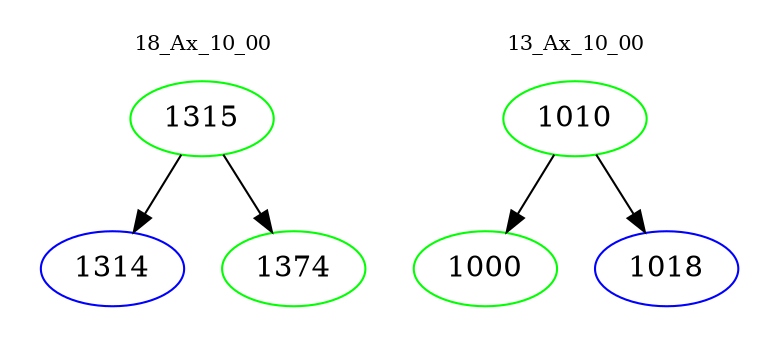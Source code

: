 digraph{
subgraph cluster_0 {
color = white
label = "18_Ax_10_00";
fontsize=10;
T0_1315 [label="1315", color="green"]
T0_1315 -> T0_1314 [color="black"]
T0_1314 [label="1314", color="blue"]
T0_1315 -> T0_1374 [color="black"]
T0_1374 [label="1374", color="green"]
}
subgraph cluster_1 {
color = white
label = "13_Ax_10_00";
fontsize=10;
T1_1010 [label="1010", color="green"]
T1_1010 -> T1_1000 [color="black"]
T1_1000 [label="1000", color="green"]
T1_1010 -> T1_1018 [color="black"]
T1_1018 [label="1018", color="blue"]
}
}
